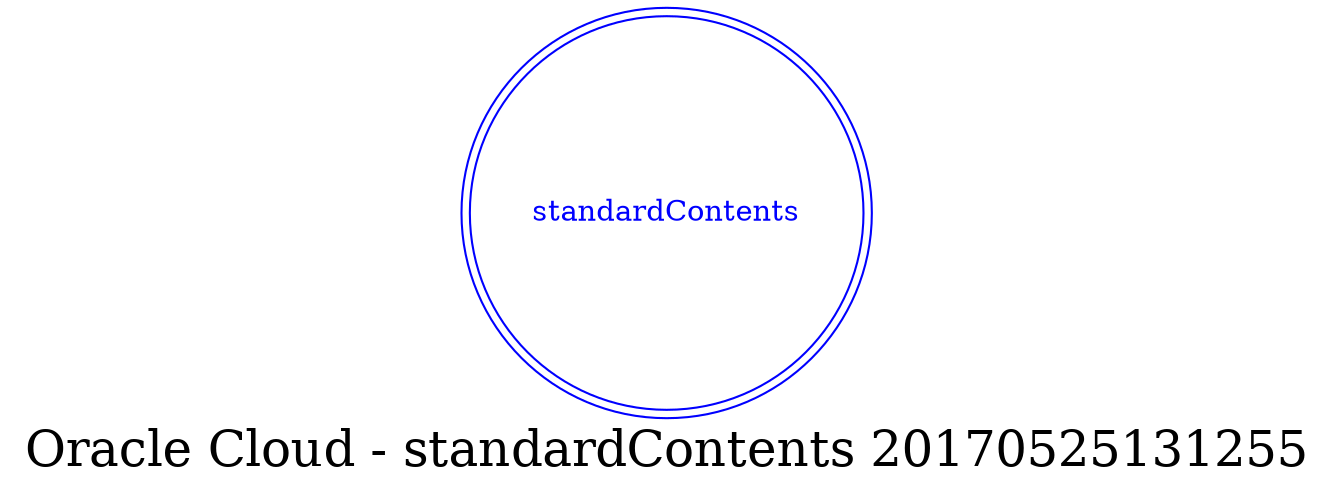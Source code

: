 digraph LexiconGraph {
graph[label="Oracle Cloud - standardContents 20170525131255", fontsize=24]
splines=true
"standardContents" [color=blue, fontcolor=blue, shape=doublecircle]
}

